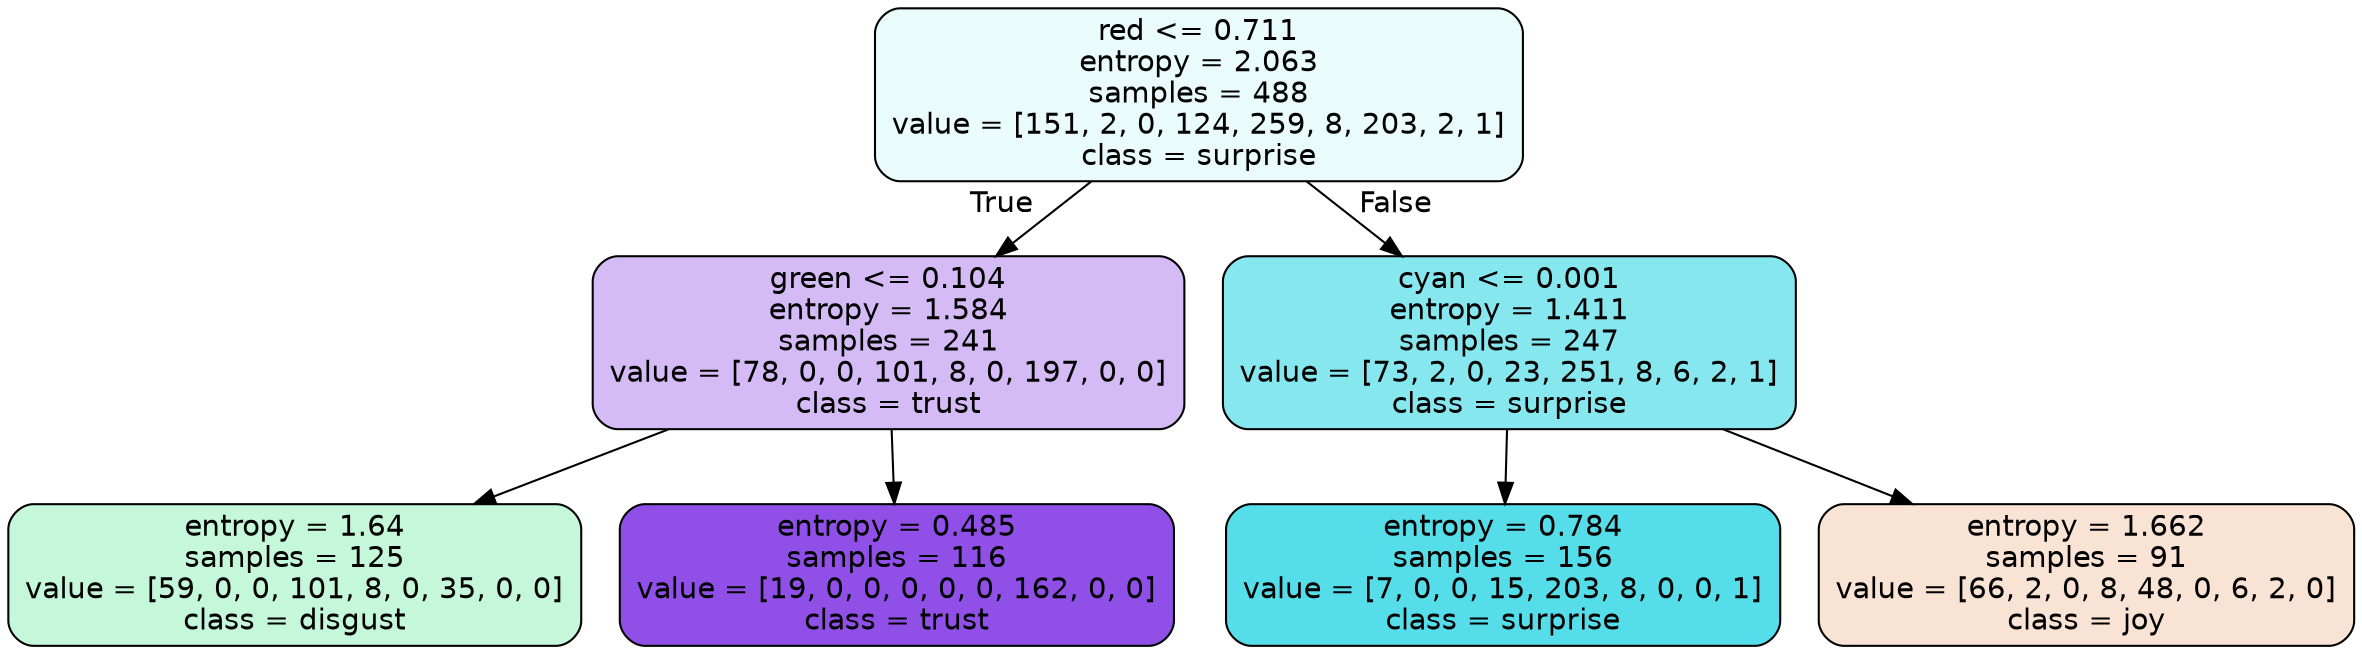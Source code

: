 digraph Tree {
node [shape=box, style="filled, rounded", color="black", fontname=helvetica] ;
edge [fontname=helvetica] ;
0 [label="red <= 0.711\nentropy = 2.063\nsamples = 488\nvalue = [151, 2, 0, 124, 259, 8, 203, 2, 1]\nclass = surprise", fillcolor="#39d7e51a"] ;
1 [label="green <= 0.104\nentropy = 1.584\nsamples = 241\nvalue = [78, 0, 0, 101, 8, 0, 197, 0, 0]\nclass = trust", fillcolor="#8139e557"] ;
0 -> 1 [labeldistance=2.5, labelangle=45, headlabel="True"] ;
2 [label="entropy = 1.64\nsamples = 125\nvalue = [59, 0, 0, 101, 8, 0, 35, 0, 0]\nclass = disgust", fillcolor="#39e5814a"] ;
1 -> 2 ;
3 [label="entropy = 0.485\nsamples = 116\nvalue = [19, 0, 0, 0, 0, 0, 162, 0, 0]\nclass = trust", fillcolor="#8139e5e1"] ;
1 -> 3 ;
4 [label="cyan <= 0.001\nentropy = 1.411\nsamples = 247\nvalue = [73, 2, 0, 23, 251, 8, 6, 2, 1]\nclass = surprise", fillcolor="#39d7e59b"] ;
0 -> 4 [labeldistance=2.5, labelangle=-45, headlabel="False"] ;
5 [label="entropy = 0.784\nsamples = 156\nvalue = [7, 0, 0, 15, 203, 8, 0, 0, 1]\nclass = surprise", fillcolor="#39d7e5db"] ;
4 -> 5 ;
6 [label="entropy = 1.662\nsamples = 91\nvalue = [66, 2, 0, 8, 48, 0, 6, 2, 0]\nclass = joy", fillcolor="#e5813937"] ;
4 -> 6 ;
}